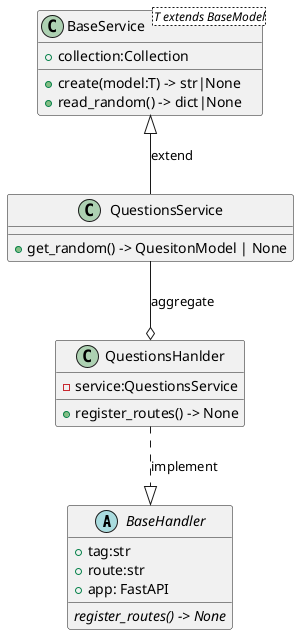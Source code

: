 @startuml text game API CRUD 

abstract class BaseHandler{
    + tag:str 
    + route:str 
    + app: FastAPI
    {abstract} register_routes() -> None
}

class BaseService<T extends BaseModel>{
    + collection:Collection
    + create(model:T) -> str|None
    + read_random() -> dict|None
}

class QuestionsHanlder{
    - service:QuestionsService
    + register_routes() -> None
}

class QuestionsService{
    + get_random() -> QuesitonModel | None
}

QuestionsHanlder ..|> BaseHandler: implement

QuestionsService --o QuestionsHanlder: aggregate

BaseService <|-- QuestionsService: extend


@enduml